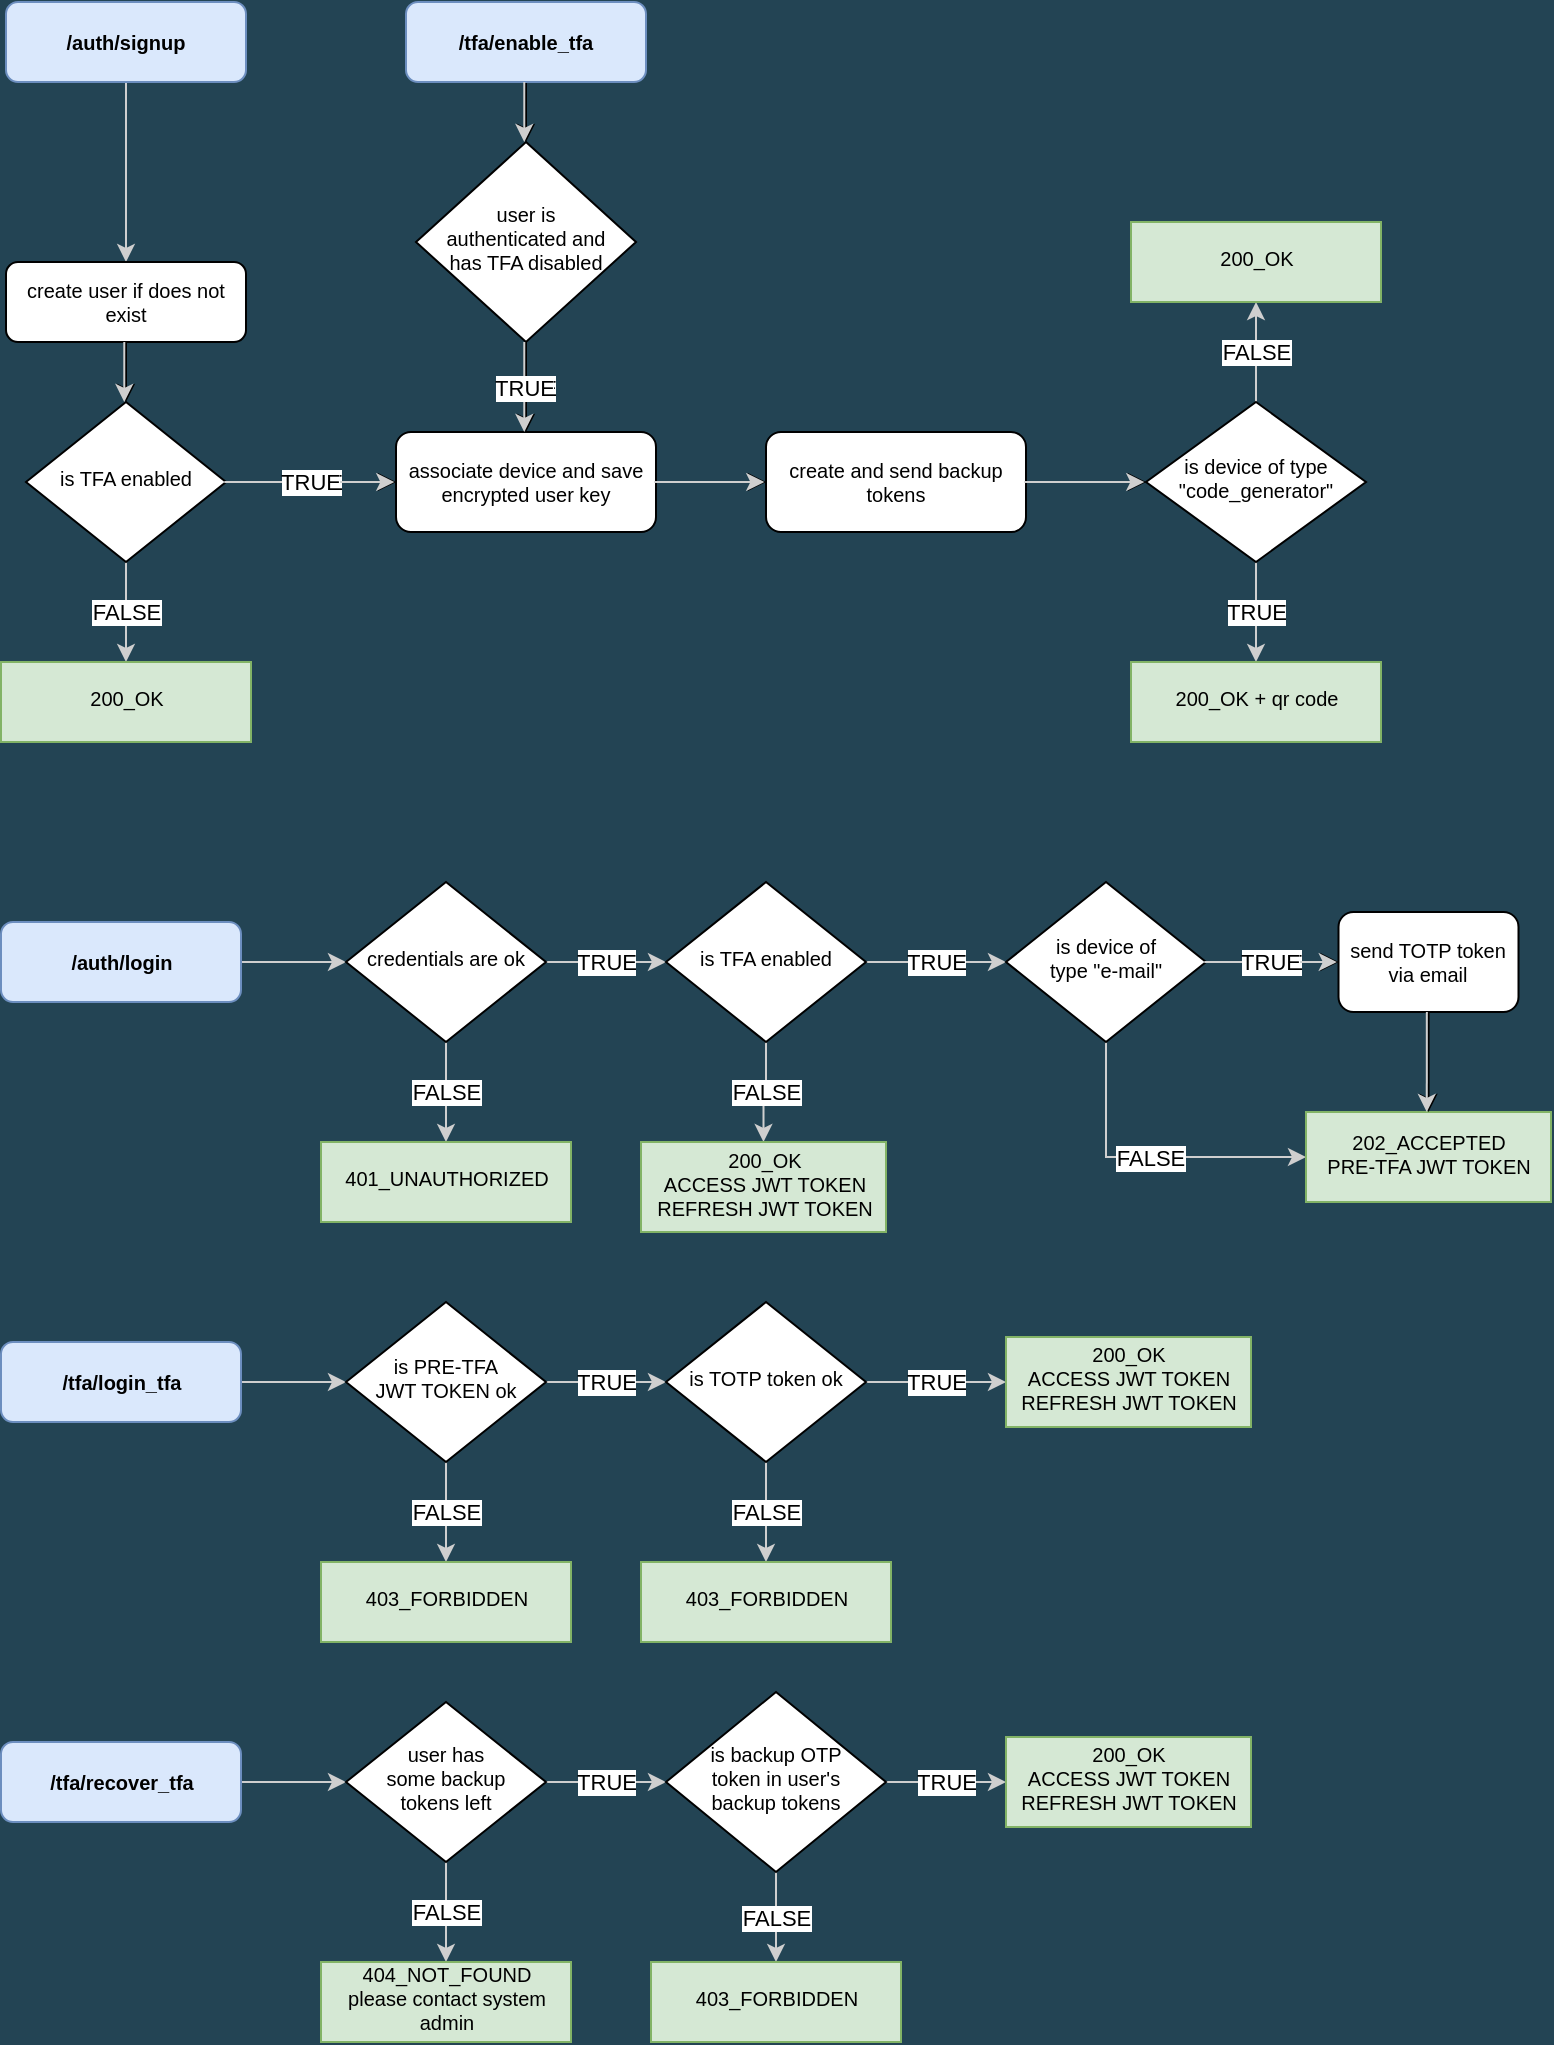 <mxfile version="20.3.0" type="device" pages="2"><diagram id="C5RBs43oDa-KdzZeNtuy" name="Page-1"><mxGraphModel dx="1422" dy="857" grid="1" gridSize="10" guides="1" tooltips="1" connect="1" arrows="1" fold="1" page="1" pageScale="1" pageWidth="827" pageHeight="1169" background="#234454" math="0" shadow="0"><root><mxCell id="WIyWlLk6GJQsqaUBKTNV-0"/><mxCell id="WIyWlLk6GJQsqaUBKTNV-1" parent="WIyWlLk6GJQsqaUBKTNV-0"/><mxCell id="ZufrYkU_mfFw4ci1_feF-7" value="" style="edgeStyle=orthogonalEdgeStyle;rounded=0;orthogonalLoop=1;jettySize=auto;html=1;endArrow=classic;endFill=1;strokeColor=#CFCFCF;" parent="WIyWlLk6GJQsqaUBKTNV-1" source="WIyWlLk6GJQsqaUBKTNV-3" target="ZufrYkU_mfFw4ci1_feF-1" edge="1"><mxGeometry relative="1" as="geometry"/></mxCell><mxCell id="WIyWlLk6GJQsqaUBKTNV-3" value="/auth/signup" style="rounded=1;whiteSpace=wrap;html=1;fontSize=10;glass=0;strokeWidth=1;shadow=0;fillColor=#dae8fc;strokeColor=#6c8ebf;fontStyle=1" parent="WIyWlLk6GJQsqaUBKTNV-1" vertex="1"><mxGeometry x="40" y="10" width="120" height="40" as="geometry"/></mxCell><mxCell id="ZufrYkU_mfFw4ci1_feF-3" value="" style="edgeStyle=orthogonalEdgeStyle;rounded=0;orthogonalLoop=1;jettySize=auto;html=1;" parent="WIyWlLk6GJQsqaUBKTNV-1" source="ZufrYkU_mfFw4ci1_feF-1" target="ZufrYkU_mfFw4ci1_feF-2" edge="1"><mxGeometry relative="1" as="geometry"/></mxCell><mxCell id="ZufrYkU_mfFw4ci1_feF-1" value="create user if does not exist" style="rounded=1;whiteSpace=wrap;html=1;fontSize=10;glass=0;strokeWidth=1;shadow=0;" parent="WIyWlLk6GJQsqaUBKTNV-1" vertex="1"><mxGeometry x="40" y="140" width="120" height="40" as="geometry"/></mxCell><mxCell id="ZufrYkU_mfFw4ci1_feF-9" value="TRUE" style="edgeStyle=orthogonalEdgeStyle;rounded=0;orthogonalLoop=1;jettySize=auto;html=1;endArrow=classic;endFill=1;" parent="WIyWlLk6GJQsqaUBKTNV-1" source="ZufrYkU_mfFw4ci1_feF-2" target="ZufrYkU_mfFw4ci1_feF-8" edge="1"><mxGeometry relative="1" as="geometry"/></mxCell><mxCell id="ZufrYkU_mfFw4ci1_feF-27" value="FALSE" style="edgeStyle=orthogonalEdgeStyle;rounded=0;orthogonalLoop=1;jettySize=auto;html=1;endArrow=classic;endFill=1;strokeColor=#CFCFCF;" parent="WIyWlLk6GJQsqaUBKTNV-1" source="ZufrYkU_mfFw4ci1_feF-2" target="ZufrYkU_mfFw4ci1_feF-24" edge="1"><mxGeometry relative="1" as="geometry"/></mxCell><mxCell id="ZufrYkU_mfFw4ci1_feF-2" value="is TFA enabled" style="rhombus;whiteSpace=wrap;html=1;shadow=0;fontFamily=Helvetica;fontSize=10;align=center;strokeWidth=1;spacing=6;spacingTop=-4;" parent="WIyWlLk6GJQsqaUBKTNV-1" vertex="1"><mxGeometry x="50" y="210" width="100" height="80" as="geometry"/></mxCell><mxCell id="ZufrYkU_mfFw4ci1_feF-16" value="" style="edgeStyle=orthogonalEdgeStyle;rounded=0;orthogonalLoop=1;jettySize=auto;html=1;endArrow=classic;endFill=1;" parent="WIyWlLk6GJQsqaUBKTNV-1" source="ZufrYkU_mfFw4ci1_feF-8" target="ZufrYkU_mfFw4ci1_feF-14" edge="1"><mxGeometry relative="1" as="geometry"/></mxCell><mxCell id="ZufrYkU_mfFw4ci1_feF-8" value="associate device and save encrypted user key" style="rounded=1;whiteSpace=wrap;html=1;fontSize=10;glass=0;strokeWidth=1;shadow=0;" parent="WIyWlLk6GJQsqaUBKTNV-1" vertex="1"><mxGeometry x="235" y="225" width="130" height="50" as="geometry"/></mxCell><mxCell id="ZufrYkU_mfFw4ci1_feF-12" value="" style="edgeStyle=orthogonalEdgeStyle;rounded=0;orthogonalLoop=1;jettySize=auto;html=1;endArrow=classic;endFill=1;" parent="WIyWlLk6GJQsqaUBKTNV-1" source="ZufrYkU_mfFw4ci1_feF-10" target="ZufrYkU_mfFw4ci1_feF-11" edge="1"><mxGeometry relative="1" as="geometry"/></mxCell><mxCell id="ZufrYkU_mfFw4ci1_feF-10" value="/tfa/enable_tfa" style="rounded=1;whiteSpace=wrap;html=1;fontSize=10;glass=0;strokeWidth=1;shadow=0;fillColor=#dae8fc;strokeColor=#6c8ebf;fontStyle=1" parent="WIyWlLk6GJQsqaUBKTNV-1" vertex="1"><mxGeometry x="240" y="10" width="120" height="40" as="geometry"/></mxCell><mxCell id="ZufrYkU_mfFw4ci1_feF-13" value="TRUE" style="edgeStyle=orthogonalEdgeStyle;rounded=0;orthogonalLoop=1;jettySize=auto;html=1;endArrow=classic;endFill=1;" parent="WIyWlLk6GJQsqaUBKTNV-1" source="ZufrYkU_mfFw4ci1_feF-11" target="ZufrYkU_mfFw4ci1_feF-8" edge="1"><mxGeometry relative="1" as="geometry"/></mxCell><mxCell id="ZufrYkU_mfFw4ci1_feF-11" value="user is&lt;br&gt;authenticated and&lt;br&gt;has TFA disabled" style="rhombus;whiteSpace=wrap;html=1;shadow=0;fontFamily=Helvetica;fontSize=10;align=center;strokeWidth=1;spacing=6;spacingTop=-4;" parent="WIyWlLk6GJQsqaUBKTNV-1" vertex="1"><mxGeometry x="245" y="80" width="110" height="100" as="geometry"/></mxCell><mxCell id="ZufrYkU_mfFw4ci1_feF-17" value="" style="edgeStyle=orthogonalEdgeStyle;rounded=0;orthogonalLoop=1;jettySize=auto;html=1;endArrow=classic;endFill=1;" parent="WIyWlLk6GJQsqaUBKTNV-1" source="ZufrYkU_mfFw4ci1_feF-14" target="ZufrYkU_mfFw4ci1_feF-15" edge="1"><mxGeometry relative="1" as="geometry"/></mxCell><mxCell id="ZufrYkU_mfFw4ci1_feF-14" value="create and send backup tokens" style="rounded=1;whiteSpace=wrap;html=1;fontSize=10;glass=0;strokeWidth=1;shadow=0;" parent="WIyWlLk6GJQsqaUBKTNV-1" vertex="1"><mxGeometry x="420" y="225" width="130" height="50" as="geometry"/></mxCell><mxCell id="ZufrYkU_mfFw4ci1_feF-19" value="TRUE" style="edgeStyle=orthogonalEdgeStyle;rounded=0;orthogonalLoop=1;jettySize=auto;html=1;endArrow=classic;endFill=1;strokeColor=#CFCFCF;" parent="WIyWlLk6GJQsqaUBKTNV-1" source="ZufrYkU_mfFw4ci1_feF-15" target="ZufrYkU_mfFw4ci1_feF-18" edge="1"><mxGeometry relative="1" as="geometry"/></mxCell><mxCell id="ZufrYkU_mfFw4ci1_feF-21" value="FALSE" style="edgeStyle=orthogonalEdgeStyle;rounded=0;orthogonalLoop=1;jettySize=auto;html=1;endArrow=classic;endFill=1;strokeColor=#CFCFCF;" parent="WIyWlLk6GJQsqaUBKTNV-1" source="ZufrYkU_mfFw4ci1_feF-15" target="ZufrYkU_mfFw4ci1_feF-20" edge="1"><mxGeometry relative="1" as="geometry"/></mxCell><mxCell id="ZufrYkU_mfFw4ci1_feF-15" value="is device of type &quot;code_generator&quot;" style="rhombus;whiteSpace=wrap;html=1;shadow=0;fontFamily=Helvetica;fontSize=10;align=center;strokeWidth=1;spacing=6;spacingTop=-4;" parent="WIyWlLk6GJQsqaUBKTNV-1" vertex="1"><mxGeometry x="610" y="210" width="110" height="80" as="geometry"/></mxCell><mxCell id="ZufrYkU_mfFw4ci1_feF-18" value="200_OK + qr code" style="whiteSpace=wrap;html=1;fontSize=10;shadow=0;strokeWidth=1;spacing=6;spacingTop=-4;rounded=0;fillColor=#d5e8d4;strokeColor=#82b366;" parent="WIyWlLk6GJQsqaUBKTNV-1" vertex="1"><mxGeometry x="602.5" y="340" width="125" height="40" as="geometry"/></mxCell><mxCell id="ZufrYkU_mfFw4ci1_feF-20" value="200_OK" style="whiteSpace=wrap;html=1;fontSize=10;shadow=0;strokeWidth=1;spacing=6;spacingTop=-4;rounded=0;fillColor=#d5e8d4;strokeColor=#82b366;" parent="WIyWlLk6GJQsqaUBKTNV-1" vertex="1"><mxGeometry x="602.5" y="120" width="125" height="40" as="geometry"/></mxCell><mxCell id="ZufrYkU_mfFw4ci1_feF-24" value="200_OK" style="whiteSpace=wrap;html=1;fontSize=10;shadow=0;strokeWidth=1;spacing=6;spacingTop=-4;rounded=0;fillColor=#d5e8d4;strokeColor=#82b366;" parent="WIyWlLk6GJQsqaUBKTNV-1" vertex="1"><mxGeometry x="37.5" y="340" width="125" height="40" as="geometry"/></mxCell><mxCell id="ZufrYkU_mfFw4ci1_feF-32" value="" style="edgeStyle=orthogonalEdgeStyle;rounded=0;orthogonalLoop=1;jettySize=auto;html=1;endArrow=classic;endFill=1;strokeColor=#CFCFCF;" parent="WIyWlLk6GJQsqaUBKTNV-1" source="ZufrYkU_mfFw4ci1_feF-28" target="ZufrYkU_mfFw4ci1_feF-29" edge="1"><mxGeometry relative="1" as="geometry"/></mxCell><mxCell id="ZufrYkU_mfFw4ci1_feF-28" value="/auth/login" style="rounded=1;whiteSpace=wrap;html=1;fontSize=10;glass=0;strokeWidth=1;shadow=0;fillColor=#dae8fc;strokeColor=#6c8ebf;fontStyle=1" parent="WIyWlLk6GJQsqaUBKTNV-1" vertex="1"><mxGeometry x="37.5" y="470" width="120" height="40" as="geometry"/></mxCell><mxCell id="ZufrYkU_mfFw4ci1_feF-31" value="FALSE" style="edgeStyle=orthogonalEdgeStyle;rounded=0;orthogonalLoop=1;jettySize=auto;html=1;endArrow=classic;endFill=1;strokeColor=#CFCFCF;" parent="WIyWlLk6GJQsqaUBKTNV-1" source="ZufrYkU_mfFw4ci1_feF-29" target="ZufrYkU_mfFw4ci1_feF-30" edge="1"><mxGeometry relative="1" as="geometry"/></mxCell><mxCell id="ZufrYkU_mfFw4ci1_feF-34" value="TRUE" style="edgeStyle=orthogonalEdgeStyle;rounded=0;orthogonalLoop=1;jettySize=auto;html=1;endArrow=classic;endFill=1;strokeColor=#CFCFCF;" parent="WIyWlLk6GJQsqaUBKTNV-1" source="ZufrYkU_mfFw4ci1_feF-29" target="ZufrYkU_mfFw4ci1_feF-33" edge="1"><mxGeometry relative="1" as="geometry"/></mxCell><mxCell id="ZufrYkU_mfFw4ci1_feF-29" value="credentials are ok" style="rhombus;whiteSpace=wrap;html=1;shadow=0;fontFamily=Helvetica;fontSize=10;align=center;strokeWidth=1;spacing=6;spacingTop=-4;" parent="WIyWlLk6GJQsqaUBKTNV-1" vertex="1"><mxGeometry x="210" y="450" width="100" height="80" as="geometry"/></mxCell><mxCell id="ZufrYkU_mfFw4ci1_feF-30" value="401_UNAUTHORIZED" style="whiteSpace=wrap;html=1;fontSize=10;shadow=0;strokeWidth=1;spacing=6;spacingTop=-4;rounded=0;fillColor=#d5e8d4;strokeColor=#82b366;" parent="WIyWlLk6GJQsqaUBKTNV-1" vertex="1"><mxGeometry x="197.5" y="580" width="125" height="40" as="geometry"/></mxCell><mxCell id="ZufrYkU_mfFw4ci1_feF-36" value="FALSE" style="edgeStyle=orthogonalEdgeStyle;rounded=0;orthogonalLoop=1;jettySize=auto;html=1;endArrow=classic;endFill=1;strokeColor=#CFCFCF;" parent="WIyWlLk6GJQsqaUBKTNV-1" source="ZufrYkU_mfFw4ci1_feF-33" target="ZufrYkU_mfFw4ci1_feF-35" edge="1"><mxGeometry relative="1" as="geometry"/></mxCell><mxCell id="ZufrYkU_mfFw4ci1_feF-38" value="TRUE" style="edgeStyle=orthogonalEdgeStyle;rounded=0;orthogonalLoop=1;jettySize=auto;html=1;endArrow=classic;endFill=1;strokeColor=#CFCFCF;" parent="WIyWlLk6GJQsqaUBKTNV-1" source="ZufrYkU_mfFw4ci1_feF-33" target="ZufrYkU_mfFw4ci1_feF-37" edge="1"><mxGeometry relative="1" as="geometry"/></mxCell><mxCell id="ZufrYkU_mfFw4ci1_feF-33" value="is TFA enabled" style="rhombus;whiteSpace=wrap;html=1;shadow=0;fontFamily=Helvetica;fontSize=10;align=center;strokeWidth=1;spacing=6;spacingTop=-4;" parent="WIyWlLk6GJQsqaUBKTNV-1" vertex="1"><mxGeometry x="370" y="450" width="100" height="80" as="geometry"/></mxCell><mxCell id="ZufrYkU_mfFw4ci1_feF-35" value="200_OK&lt;br&gt;ACCESS JWT TOKEN&lt;br&gt;REFRESH JWT TOKEN" style="whiteSpace=wrap;html=1;fontSize=10;shadow=0;strokeWidth=1;spacing=6;spacingTop=-4;rounded=0;fillColor=#d5e8d4;strokeColor=#82b366;" parent="WIyWlLk6GJQsqaUBKTNV-1" vertex="1"><mxGeometry x="357.5" y="580" width="122.5" height="45" as="geometry"/></mxCell><mxCell id="ZufrYkU_mfFw4ci1_feF-43" value="TRUE" style="edgeStyle=orthogonalEdgeStyle;rounded=0;orthogonalLoop=1;jettySize=auto;html=1;endArrow=classic;endFill=1;" parent="WIyWlLk6GJQsqaUBKTNV-1" source="ZufrYkU_mfFw4ci1_feF-37" target="ZufrYkU_mfFw4ci1_feF-42" edge="1"><mxGeometry relative="1" as="geometry"/></mxCell><mxCell id="ZufrYkU_mfFw4ci1_feF-45" value="FALSE" style="edgeStyle=orthogonalEdgeStyle;rounded=0;orthogonalLoop=1;jettySize=auto;html=1;exitX=0.5;exitY=1;exitDx=0;exitDy=0;entryX=0;entryY=0.5;entryDx=0;entryDy=0;endArrow=classic;endFill=1;strokeColor=#CFCFCF;" parent="WIyWlLk6GJQsqaUBKTNV-1" source="ZufrYkU_mfFw4ci1_feF-37" target="ZufrYkU_mfFw4ci1_feF-41" edge="1"><mxGeometry relative="1" as="geometry"/></mxCell><mxCell id="ZufrYkU_mfFw4ci1_feF-37" value="is device of&lt;br&gt;type &quot;e-mail&quot;" style="rhombus;whiteSpace=wrap;html=1;shadow=0;fontFamily=Helvetica;fontSize=10;align=center;strokeWidth=1;spacing=6;spacingTop=-4;" parent="WIyWlLk6GJQsqaUBKTNV-1" vertex="1"><mxGeometry x="540" y="450" width="100" height="80" as="geometry"/></mxCell><mxCell id="ZufrYkU_mfFw4ci1_feF-41" value="202_ACCEPTED&lt;br&gt;PRE-TFA JWT TOKEN" style="whiteSpace=wrap;html=1;fontSize=10;shadow=0;strokeWidth=1;spacing=6;spacingTop=-4;rounded=0;fillColor=#d5e8d4;strokeColor=#82b366;" parent="WIyWlLk6GJQsqaUBKTNV-1" vertex="1"><mxGeometry x="690" y="565" width="122.5" height="45" as="geometry"/></mxCell><mxCell id="ZufrYkU_mfFw4ci1_feF-44" value="" style="edgeStyle=orthogonalEdgeStyle;rounded=0;orthogonalLoop=1;jettySize=auto;html=1;endArrow=classic;endFill=1;" parent="WIyWlLk6GJQsqaUBKTNV-1" source="ZufrYkU_mfFw4ci1_feF-42" target="ZufrYkU_mfFw4ci1_feF-41" edge="1"><mxGeometry relative="1" as="geometry"/></mxCell><mxCell id="ZufrYkU_mfFw4ci1_feF-42" value="send TOTP token via email" style="rounded=1;whiteSpace=wrap;html=1;fontSize=10;glass=0;strokeWidth=1;shadow=0;" parent="WIyWlLk6GJQsqaUBKTNV-1" vertex="1"><mxGeometry x="706.25" y="465" width="90" height="50" as="geometry"/></mxCell><mxCell id="ZufrYkU_mfFw4ci1_feF-46" value="" style="edgeStyle=orthogonalEdgeStyle;rounded=0;orthogonalLoop=1;jettySize=auto;html=1;endArrow=classic;endFill=1;strokeColor=#CFCFCF;" parent="WIyWlLk6GJQsqaUBKTNV-1" source="ZufrYkU_mfFw4ci1_feF-47" target="ZufrYkU_mfFw4ci1_feF-50" edge="1"><mxGeometry relative="1" as="geometry"/></mxCell><mxCell id="ZufrYkU_mfFw4ci1_feF-47" value="/tfa/login_tfa" style="rounded=1;whiteSpace=wrap;html=1;fontSize=10;glass=0;strokeWidth=1;shadow=0;fillColor=#dae8fc;strokeColor=#6c8ebf;fontStyle=1" parent="WIyWlLk6GJQsqaUBKTNV-1" vertex="1"><mxGeometry x="37.5" y="680" width="120" height="40" as="geometry"/></mxCell><mxCell id="ZufrYkU_mfFw4ci1_feF-48" value="FALSE" style="edgeStyle=orthogonalEdgeStyle;rounded=0;orthogonalLoop=1;jettySize=auto;html=1;endArrow=classic;endFill=1;strokeColor=#CFCFCF;" parent="WIyWlLk6GJQsqaUBKTNV-1" source="ZufrYkU_mfFw4ci1_feF-50" target="ZufrYkU_mfFw4ci1_feF-51" edge="1"><mxGeometry relative="1" as="geometry"/></mxCell><mxCell id="ZufrYkU_mfFw4ci1_feF-49" value="TRUE" style="edgeStyle=orthogonalEdgeStyle;rounded=0;orthogonalLoop=1;jettySize=auto;html=1;endArrow=classic;endFill=1;strokeColor=#CFCFCF;" parent="WIyWlLk6GJQsqaUBKTNV-1" source="ZufrYkU_mfFw4ci1_feF-50" target="ZufrYkU_mfFw4ci1_feF-54" edge="1"><mxGeometry relative="1" as="geometry"/></mxCell><mxCell id="ZufrYkU_mfFw4ci1_feF-50" value="is PRE-TFA&lt;br&gt;JWT TOKEN ok" style="rhombus;whiteSpace=wrap;html=1;shadow=0;fontFamily=Helvetica;fontSize=10;align=center;strokeWidth=1;spacing=6;spacingTop=-4;" parent="WIyWlLk6GJQsqaUBKTNV-1" vertex="1"><mxGeometry x="210" y="660" width="100" height="80" as="geometry"/></mxCell><mxCell id="ZufrYkU_mfFw4ci1_feF-51" value="403_FORBIDDEN" style="whiteSpace=wrap;html=1;fontSize=10;shadow=0;strokeWidth=1;spacing=6;spacingTop=-4;rounded=0;fillColor=#d5e8d4;strokeColor=#82b366;" parent="WIyWlLk6GJQsqaUBKTNV-1" vertex="1"><mxGeometry x="197.5" y="790" width="125" height="40" as="geometry"/></mxCell><mxCell id="ZufrYkU_mfFw4ci1_feF-52" value="FALSE" style="edgeStyle=orthogonalEdgeStyle;rounded=0;orthogonalLoop=1;jettySize=auto;html=1;endArrow=classic;endFill=1;entryX=0.5;entryY=0;entryDx=0;entryDy=0;strokeColor=#CFCFCF;" parent="WIyWlLk6GJQsqaUBKTNV-1" source="ZufrYkU_mfFw4ci1_feF-54" target="ZufrYkU_mfFw4ci1_feF-62" edge="1"><mxGeometry relative="1" as="geometry"><mxPoint x="420.083" y="775" as="targetPoint"/></mxGeometry></mxCell><mxCell id="ZufrYkU_mfFw4ci1_feF-53" value="TRUE" style="edgeStyle=orthogonalEdgeStyle;rounded=0;orthogonalLoop=1;jettySize=auto;html=1;endArrow=classic;endFill=1;entryX=0;entryY=0.5;entryDx=0;entryDy=0;strokeColor=#CFCFCF;" parent="WIyWlLk6GJQsqaUBKTNV-1" source="ZufrYkU_mfFw4ci1_feF-54" target="ZufrYkU_mfFw4ci1_feF-63" edge="1"><mxGeometry relative="1" as="geometry"><mxPoint x="540" y="700" as="targetPoint"/></mxGeometry></mxCell><mxCell id="ZufrYkU_mfFw4ci1_feF-54" value="is TOTP token ok" style="rhombus;whiteSpace=wrap;html=1;shadow=0;fontFamily=Helvetica;fontSize=10;align=center;strokeWidth=1;spacing=6;spacingTop=-4;" parent="WIyWlLk6GJQsqaUBKTNV-1" vertex="1"><mxGeometry x="370" y="660" width="100" height="80" as="geometry"/></mxCell><mxCell id="ZufrYkU_mfFw4ci1_feF-62" value="403_FORBIDDEN" style="whiteSpace=wrap;html=1;fontSize=10;shadow=0;strokeWidth=1;spacing=6;spacingTop=-4;rounded=0;fillColor=#d5e8d4;strokeColor=#82b366;" parent="WIyWlLk6GJQsqaUBKTNV-1" vertex="1"><mxGeometry x="357.5" y="790" width="125" height="40" as="geometry"/></mxCell><mxCell id="ZufrYkU_mfFw4ci1_feF-63" value="200_OK&lt;br&gt;ACCESS JWT TOKEN&lt;br&gt;REFRESH JWT TOKEN" style="whiteSpace=wrap;html=1;fontSize=10;shadow=0;strokeWidth=1;spacing=6;spacingTop=-4;rounded=0;fillColor=#d5e8d4;strokeColor=#82b366;" parent="WIyWlLk6GJQsqaUBKTNV-1" vertex="1"><mxGeometry x="540" y="677.5" width="122.5" height="45" as="geometry"/></mxCell><mxCell id="ZufrYkU_mfFw4ci1_feF-64" value="" style="edgeStyle=orthogonalEdgeStyle;rounded=0;orthogonalLoop=1;jettySize=auto;html=1;endArrow=classic;endFill=1;strokeColor=#CFCFCF;" parent="WIyWlLk6GJQsqaUBKTNV-1" source="ZufrYkU_mfFw4ci1_feF-65" target="ZufrYkU_mfFw4ci1_feF-68" edge="1"><mxGeometry relative="1" as="geometry"/></mxCell><mxCell id="ZufrYkU_mfFw4ci1_feF-65" value="/tfa/recover_tfa" style="rounded=1;whiteSpace=wrap;html=1;fontSize=10;glass=0;strokeWidth=1;shadow=0;fillColor=#dae8fc;strokeColor=#6c8ebf;fontStyle=1" parent="WIyWlLk6GJQsqaUBKTNV-1" vertex="1"><mxGeometry x="37.5" y="880" width="120" height="40" as="geometry"/></mxCell><mxCell id="ZufrYkU_mfFw4ci1_feF-66" value="FALSE" style="edgeStyle=orthogonalEdgeStyle;rounded=0;orthogonalLoop=1;jettySize=auto;html=1;endArrow=classic;endFill=1;strokeColor=#CFCFCF;" parent="WIyWlLk6GJQsqaUBKTNV-1" source="ZufrYkU_mfFw4ci1_feF-68" target="ZufrYkU_mfFw4ci1_feF-69" edge="1"><mxGeometry relative="1" as="geometry"/></mxCell><mxCell id="ZufrYkU_mfFw4ci1_feF-67" value="TRUE" style="edgeStyle=orthogonalEdgeStyle;rounded=0;orthogonalLoop=1;jettySize=auto;html=1;endArrow=classic;endFill=1;strokeColor=#CFCFCF;" parent="WIyWlLk6GJQsqaUBKTNV-1" source="ZufrYkU_mfFw4ci1_feF-68" target="ZufrYkU_mfFw4ci1_feF-72" edge="1"><mxGeometry relative="1" as="geometry"/></mxCell><mxCell id="ZufrYkU_mfFw4ci1_feF-68" value="user has&lt;br&gt;some backup &lt;br&gt;tokens left" style="rhombus;whiteSpace=wrap;html=1;shadow=0;fontFamily=Helvetica;fontSize=10;align=center;strokeWidth=1;spacing=6;spacingTop=-4;" parent="WIyWlLk6GJQsqaUBKTNV-1" vertex="1"><mxGeometry x="210" y="860" width="100" height="80" as="geometry"/></mxCell><mxCell id="ZufrYkU_mfFw4ci1_feF-69" value="404_NOT_FOUND please contact system admin" style="whiteSpace=wrap;html=1;fontSize=10;shadow=0;strokeWidth=1;spacing=6;spacingTop=-4;rounded=0;fillColor=#d5e8d4;strokeColor=#82b366;" parent="WIyWlLk6GJQsqaUBKTNV-1" vertex="1"><mxGeometry x="197.5" y="990" width="125" height="40" as="geometry"/></mxCell><mxCell id="ZufrYkU_mfFw4ci1_feF-70" value="FALSE" style="edgeStyle=orthogonalEdgeStyle;rounded=0;orthogonalLoop=1;jettySize=auto;html=1;endArrow=classic;endFill=1;entryX=0.5;entryY=0;entryDx=0;entryDy=0;strokeColor=#CFCFCF;" parent="WIyWlLk6GJQsqaUBKTNV-1" source="ZufrYkU_mfFw4ci1_feF-72" target="ZufrYkU_mfFw4ci1_feF-73" edge="1"><mxGeometry relative="1" as="geometry"><mxPoint x="420.083" y="975" as="targetPoint"/></mxGeometry></mxCell><mxCell id="ZufrYkU_mfFw4ci1_feF-71" value="TRUE" style="edgeStyle=orthogonalEdgeStyle;rounded=0;orthogonalLoop=1;jettySize=auto;html=1;endArrow=classic;endFill=1;entryX=0;entryY=0.5;entryDx=0;entryDy=0;strokeColor=#CFCFCF;" parent="WIyWlLk6GJQsqaUBKTNV-1" source="ZufrYkU_mfFw4ci1_feF-72" target="ZufrYkU_mfFw4ci1_feF-74" edge="1"><mxGeometry relative="1" as="geometry"><mxPoint x="540" y="900" as="targetPoint"/></mxGeometry></mxCell><mxCell id="ZufrYkU_mfFw4ci1_feF-72" value="is backup OTP&lt;br&gt;token in user's&lt;br&gt;backup tokens" style="rhombus;whiteSpace=wrap;html=1;shadow=0;fontFamily=Helvetica;fontSize=10;align=center;strokeWidth=1;spacing=6;spacingTop=-4;" parent="WIyWlLk6GJQsqaUBKTNV-1" vertex="1"><mxGeometry x="370" y="855" width="110" height="90" as="geometry"/></mxCell><mxCell id="ZufrYkU_mfFw4ci1_feF-73" value="403_FORBIDDEN" style="whiteSpace=wrap;html=1;fontSize=10;shadow=0;strokeWidth=1;spacing=6;spacingTop=-4;rounded=0;fillColor=#d5e8d4;strokeColor=#82b366;" parent="WIyWlLk6GJQsqaUBKTNV-1" vertex="1"><mxGeometry x="362.5" y="990" width="125" height="40" as="geometry"/></mxCell><mxCell id="ZufrYkU_mfFw4ci1_feF-74" value="200_OK&lt;br&gt;ACCESS JWT TOKEN&lt;br&gt;REFRESH JWT TOKEN" style="whiteSpace=wrap;html=1;fontSize=10;shadow=0;strokeWidth=1;spacing=6;spacingTop=-4;rounded=0;fillColor=#d5e8d4;strokeColor=#82b366;" parent="WIyWlLk6GJQsqaUBKTNV-1" vertex="1"><mxGeometry x="540" y="877.5" width="122.5" height="45" as="geometry"/></mxCell><mxCell id="IHp7hy-56jxQ_7k3vtB8-0" value="" style="edgeStyle=orthogonalEdgeStyle;rounded=0;orthogonalLoop=1;jettySize=auto;html=1;strokeColor=#CFCFCF;" edge="1" parent="WIyWlLk6GJQsqaUBKTNV-1"><mxGeometry relative="1" as="geometry"><mxPoint x="99.14" y="180" as="sourcePoint"/><mxPoint x="99.14" y="210" as="targetPoint"/></mxGeometry></mxCell><mxCell id="IHp7hy-56jxQ_7k3vtB8-2" value="TRUE" style="edgeStyle=orthogonalEdgeStyle;rounded=0;orthogonalLoop=1;jettySize=auto;html=1;endArrow=classic;endFill=1;strokeColor=#CFCFCF;" edge="1" parent="WIyWlLk6GJQsqaUBKTNV-1"><mxGeometry relative="1" as="geometry"><mxPoint x="149.14" y="250" as="sourcePoint"/><mxPoint x="234.14" y="250" as="targetPoint"/></mxGeometry></mxCell><mxCell id="IHp7hy-56jxQ_7k3vtB8-3" value="TRUE" style="edgeStyle=orthogonalEdgeStyle;rounded=0;orthogonalLoop=1;jettySize=auto;html=1;endArrow=classic;endFill=1;strokeColor=#CFCFCF;" edge="1" parent="WIyWlLk6GJQsqaUBKTNV-1"><mxGeometry relative="1" as="geometry"><mxPoint x="299.14" y="180" as="sourcePoint"/><mxPoint x="299.14" y="225" as="targetPoint"/></mxGeometry></mxCell><mxCell id="IHp7hy-56jxQ_7k3vtB8-4" value="" style="edgeStyle=orthogonalEdgeStyle;rounded=0;orthogonalLoop=1;jettySize=auto;html=1;endArrow=classic;endFill=1;strokeColor=#CFCFCF;" edge="1" parent="WIyWlLk6GJQsqaUBKTNV-1"><mxGeometry relative="1" as="geometry"><mxPoint x="299.14" y="50" as="sourcePoint"/><mxPoint x="299.14" y="80.0" as="targetPoint"/></mxGeometry></mxCell><mxCell id="IHp7hy-56jxQ_7k3vtB8-5" value="" style="edgeStyle=orthogonalEdgeStyle;rounded=0;orthogonalLoop=1;jettySize=auto;html=1;endArrow=classic;endFill=1;strokeColor=#CFCFCF;" edge="1" parent="WIyWlLk6GJQsqaUBKTNV-1"><mxGeometry relative="1" as="geometry"><mxPoint x="364.14" y="250" as="sourcePoint"/><mxPoint x="419.14" y="250" as="targetPoint"/></mxGeometry></mxCell><mxCell id="IHp7hy-56jxQ_7k3vtB8-6" value="" style="edgeStyle=orthogonalEdgeStyle;rounded=0;orthogonalLoop=1;jettySize=auto;html=1;endArrow=classic;endFill=1;strokeColor=#CFCFCF;" edge="1" parent="WIyWlLk6GJQsqaUBKTNV-1"><mxGeometry relative="1" as="geometry"><mxPoint x="549.14" y="250" as="sourcePoint"/><mxPoint x="609.14" y="250" as="targetPoint"/></mxGeometry></mxCell><mxCell id="IHp7hy-56jxQ_7k3vtB8-9" value="TRUE" style="edgeStyle=orthogonalEdgeStyle;rounded=0;orthogonalLoop=1;jettySize=auto;html=1;endArrow=classic;endFill=1;strokeColor=#CFCFCF;" edge="1" parent="WIyWlLk6GJQsqaUBKTNV-1"><mxGeometry relative="1" as="geometry"><mxPoint x="639.14" y="490" as="sourcePoint"/><mxPoint x="705.39" y="490" as="targetPoint"/></mxGeometry></mxCell><mxCell id="IHp7hy-56jxQ_7k3vtB8-10" value="" style="edgeStyle=orthogonalEdgeStyle;rounded=0;orthogonalLoop=1;jettySize=auto;html=1;endArrow=classic;endFill=1;strokeColor=#CFCFCF;" edge="1" parent="WIyWlLk6GJQsqaUBKTNV-1"><mxGeometry relative="1" as="geometry"><mxPoint x="750.426" y="515" as="sourcePoint"/><mxPoint x="750.378" y="565" as="targetPoint"/></mxGeometry></mxCell></root></mxGraphModel></diagram><diagram id="mogvwWM-gPOIvBLYb1fR" name="Page-2"><mxGraphModel dx="1102" dy="857" grid="1" gridSize="10" guides="1" tooltips="1" connect="1" arrows="1" fold="1" page="1" pageScale="1" pageWidth="850" pageHeight="1100" math="0" shadow="0"><root><mxCell id="0"/><mxCell id="1" parent="0"/></root></mxGraphModel></diagram></mxfile>